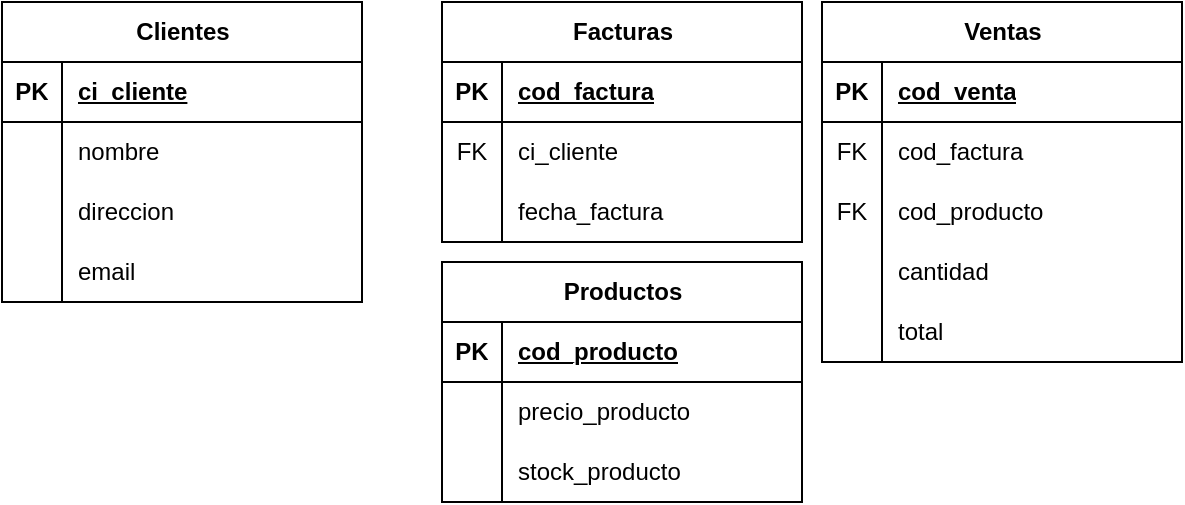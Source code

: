 <mxfile version="24.6.4" type="github" pages="2">
  <diagram name="MR" id="dAHvygyumCc2-ufgUH4W">
    <mxGraphModel dx="707" dy="379" grid="1" gridSize="10" guides="1" tooltips="1" connect="1" arrows="1" fold="1" page="1" pageScale="1" pageWidth="827" pageHeight="1169" math="0" shadow="0">
      <root>
        <mxCell id="0" />
        <mxCell id="1" parent="0" />
        <mxCell id="r6IS3-aTOQ0Z_-HejBsU-2" value="Clientes" style="shape=table;startSize=30;container=1;collapsible=1;childLayout=tableLayout;fixedRows=1;rowLines=0;fontStyle=1;align=center;resizeLast=1;html=1;" parent="1" vertex="1">
          <mxGeometry x="90" y="40" width="180" height="150" as="geometry" />
        </mxCell>
        <mxCell id="r6IS3-aTOQ0Z_-HejBsU-3" value="" style="shape=tableRow;horizontal=0;startSize=0;swimlaneHead=0;swimlaneBody=0;fillColor=none;collapsible=0;dropTarget=0;points=[[0,0.5],[1,0.5]];portConstraint=eastwest;top=0;left=0;right=0;bottom=1;" parent="r6IS3-aTOQ0Z_-HejBsU-2" vertex="1">
          <mxGeometry y="30" width="180" height="30" as="geometry" />
        </mxCell>
        <mxCell id="r6IS3-aTOQ0Z_-HejBsU-4" value="PK" style="shape=partialRectangle;connectable=0;fillColor=none;top=0;left=0;bottom=0;right=0;fontStyle=1;overflow=hidden;whiteSpace=wrap;html=1;" parent="r6IS3-aTOQ0Z_-HejBsU-3" vertex="1">
          <mxGeometry width="30" height="30" as="geometry">
            <mxRectangle width="30" height="30" as="alternateBounds" />
          </mxGeometry>
        </mxCell>
        <mxCell id="r6IS3-aTOQ0Z_-HejBsU-5" value="ci_cliente" style="shape=partialRectangle;connectable=0;fillColor=none;top=0;left=0;bottom=0;right=0;align=left;spacingLeft=6;fontStyle=5;overflow=hidden;whiteSpace=wrap;html=1;" parent="r6IS3-aTOQ0Z_-HejBsU-3" vertex="1">
          <mxGeometry x="30" width="150" height="30" as="geometry">
            <mxRectangle width="150" height="30" as="alternateBounds" />
          </mxGeometry>
        </mxCell>
        <mxCell id="r6IS3-aTOQ0Z_-HejBsU-6" value="" style="shape=tableRow;horizontal=0;startSize=0;swimlaneHead=0;swimlaneBody=0;fillColor=none;collapsible=0;dropTarget=0;points=[[0,0.5],[1,0.5]];portConstraint=eastwest;top=0;left=0;right=0;bottom=0;" parent="r6IS3-aTOQ0Z_-HejBsU-2" vertex="1">
          <mxGeometry y="60" width="180" height="30" as="geometry" />
        </mxCell>
        <mxCell id="r6IS3-aTOQ0Z_-HejBsU-7" value="" style="shape=partialRectangle;connectable=0;fillColor=none;top=0;left=0;bottom=0;right=0;editable=1;overflow=hidden;whiteSpace=wrap;html=1;" parent="r6IS3-aTOQ0Z_-HejBsU-6" vertex="1">
          <mxGeometry width="30" height="30" as="geometry">
            <mxRectangle width="30" height="30" as="alternateBounds" />
          </mxGeometry>
        </mxCell>
        <mxCell id="r6IS3-aTOQ0Z_-HejBsU-8" value="nombre" style="shape=partialRectangle;connectable=0;fillColor=none;top=0;left=0;bottom=0;right=0;align=left;spacingLeft=6;overflow=hidden;whiteSpace=wrap;html=1;" parent="r6IS3-aTOQ0Z_-HejBsU-6" vertex="1">
          <mxGeometry x="30" width="150" height="30" as="geometry">
            <mxRectangle width="150" height="30" as="alternateBounds" />
          </mxGeometry>
        </mxCell>
        <mxCell id="7yyJNHDcZ6JfChd-XxrF-1" value="" style="shape=tableRow;horizontal=0;startSize=0;swimlaneHead=0;swimlaneBody=0;fillColor=none;collapsible=0;dropTarget=0;points=[[0,0.5],[1,0.5]];portConstraint=eastwest;top=0;left=0;right=0;bottom=0;" parent="r6IS3-aTOQ0Z_-HejBsU-2" vertex="1">
          <mxGeometry y="90" width="180" height="30" as="geometry" />
        </mxCell>
        <mxCell id="7yyJNHDcZ6JfChd-XxrF-2" value="" style="shape=partialRectangle;connectable=0;fillColor=none;top=0;left=0;bottom=0;right=0;editable=1;overflow=hidden;whiteSpace=wrap;html=1;" parent="7yyJNHDcZ6JfChd-XxrF-1" vertex="1">
          <mxGeometry width="30" height="30" as="geometry">
            <mxRectangle width="30" height="30" as="alternateBounds" />
          </mxGeometry>
        </mxCell>
        <mxCell id="7yyJNHDcZ6JfChd-XxrF-3" value="direccion" style="shape=partialRectangle;connectable=0;fillColor=none;top=0;left=0;bottom=0;right=0;align=left;spacingLeft=6;overflow=hidden;whiteSpace=wrap;html=1;" parent="7yyJNHDcZ6JfChd-XxrF-1" vertex="1">
          <mxGeometry x="30" width="150" height="30" as="geometry">
            <mxRectangle width="150" height="30" as="alternateBounds" />
          </mxGeometry>
        </mxCell>
        <mxCell id="r6IS3-aTOQ0Z_-HejBsU-18" value="" style="shape=tableRow;horizontal=0;startSize=0;swimlaneHead=0;swimlaneBody=0;fillColor=none;collapsible=0;dropTarget=0;points=[[0,0.5],[1,0.5]];portConstraint=eastwest;top=0;left=0;right=0;bottom=0;" parent="r6IS3-aTOQ0Z_-HejBsU-2" vertex="1">
          <mxGeometry y="120" width="180" height="30" as="geometry" />
        </mxCell>
        <mxCell id="r6IS3-aTOQ0Z_-HejBsU-19" value="" style="shape=partialRectangle;connectable=0;fillColor=none;top=0;left=0;bottom=0;right=0;editable=1;overflow=hidden;whiteSpace=wrap;html=1;" parent="r6IS3-aTOQ0Z_-HejBsU-18" vertex="1">
          <mxGeometry width="30" height="30" as="geometry">
            <mxRectangle width="30" height="30" as="alternateBounds" />
          </mxGeometry>
        </mxCell>
        <mxCell id="r6IS3-aTOQ0Z_-HejBsU-20" value="email" style="shape=partialRectangle;connectable=0;fillColor=none;top=0;left=0;bottom=0;right=0;align=left;spacingLeft=6;overflow=hidden;whiteSpace=wrap;html=1;" parent="r6IS3-aTOQ0Z_-HejBsU-18" vertex="1">
          <mxGeometry x="30" width="150" height="30" as="geometry">
            <mxRectangle width="150" height="30" as="alternateBounds" />
          </mxGeometry>
        </mxCell>
        <mxCell id="r6IS3-aTOQ0Z_-HejBsU-21" value="Ventas" style="shape=table;startSize=30;container=1;collapsible=1;childLayout=tableLayout;fixedRows=1;rowLines=0;fontStyle=1;align=center;resizeLast=1;html=1;" parent="1" vertex="1">
          <mxGeometry x="500" y="40" width="180" height="180" as="geometry" />
        </mxCell>
        <mxCell id="r6IS3-aTOQ0Z_-HejBsU-22" value="" style="shape=tableRow;horizontal=0;startSize=0;swimlaneHead=0;swimlaneBody=0;fillColor=none;collapsible=0;dropTarget=0;points=[[0,0.5],[1,0.5]];portConstraint=eastwest;top=0;left=0;right=0;bottom=1;" parent="r6IS3-aTOQ0Z_-HejBsU-21" vertex="1">
          <mxGeometry y="30" width="180" height="30" as="geometry" />
        </mxCell>
        <mxCell id="r6IS3-aTOQ0Z_-HejBsU-23" value="PK" style="shape=partialRectangle;connectable=0;fillColor=none;top=0;left=0;bottom=0;right=0;fontStyle=1;overflow=hidden;whiteSpace=wrap;html=1;" parent="r6IS3-aTOQ0Z_-HejBsU-22" vertex="1">
          <mxGeometry width="30" height="30" as="geometry">
            <mxRectangle width="30" height="30" as="alternateBounds" />
          </mxGeometry>
        </mxCell>
        <mxCell id="r6IS3-aTOQ0Z_-HejBsU-24" value="cod_venta" style="shape=partialRectangle;connectable=0;fillColor=none;top=0;left=0;bottom=0;right=0;align=left;spacingLeft=6;fontStyle=5;overflow=hidden;whiteSpace=wrap;html=1;" parent="r6IS3-aTOQ0Z_-HejBsU-22" vertex="1">
          <mxGeometry x="30" width="150" height="30" as="geometry">
            <mxRectangle width="150" height="30" as="alternateBounds" />
          </mxGeometry>
        </mxCell>
        <mxCell id="r6IS3-aTOQ0Z_-HejBsU-25" value="" style="shape=tableRow;horizontal=0;startSize=0;swimlaneHead=0;swimlaneBody=0;fillColor=none;collapsible=0;dropTarget=0;points=[[0,0.5],[1,0.5]];portConstraint=eastwest;top=0;left=0;right=0;bottom=0;" parent="r6IS3-aTOQ0Z_-HejBsU-21" vertex="1">
          <mxGeometry y="60" width="180" height="30" as="geometry" />
        </mxCell>
        <mxCell id="r6IS3-aTOQ0Z_-HejBsU-26" value="FK" style="shape=partialRectangle;connectable=0;fillColor=none;top=0;left=0;bottom=0;right=0;editable=1;overflow=hidden;whiteSpace=wrap;html=1;" parent="r6IS3-aTOQ0Z_-HejBsU-25" vertex="1">
          <mxGeometry width="30" height="30" as="geometry">
            <mxRectangle width="30" height="30" as="alternateBounds" />
          </mxGeometry>
        </mxCell>
        <mxCell id="r6IS3-aTOQ0Z_-HejBsU-27" value="cod_factura" style="shape=partialRectangle;connectable=0;fillColor=none;top=0;left=0;bottom=0;right=0;align=left;spacingLeft=6;overflow=hidden;whiteSpace=wrap;html=1;fontStyle=0" parent="r6IS3-aTOQ0Z_-HejBsU-25" vertex="1">
          <mxGeometry x="30" width="150" height="30" as="geometry">
            <mxRectangle width="150" height="30" as="alternateBounds" />
          </mxGeometry>
        </mxCell>
        <mxCell id="r6IS3-aTOQ0Z_-HejBsU-60" style="shape=tableRow;horizontal=0;startSize=0;swimlaneHead=0;swimlaneBody=0;fillColor=none;collapsible=0;dropTarget=0;points=[[0,0.5],[1,0.5]];portConstraint=eastwest;top=0;left=0;right=0;bottom=0;" parent="r6IS3-aTOQ0Z_-HejBsU-21" vertex="1">
          <mxGeometry y="90" width="180" height="30" as="geometry" />
        </mxCell>
        <mxCell id="r6IS3-aTOQ0Z_-HejBsU-61" value="FK" style="shape=partialRectangle;connectable=0;fillColor=none;top=0;left=0;bottom=0;right=0;editable=1;overflow=hidden;whiteSpace=wrap;html=1;" parent="r6IS3-aTOQ0Z_-HejBsU-60" vertex="1">
          <mxGeometry width="30" height="30" as="geometry">
            <mxRectangle width="30" height="30" as="alternateBounds" />
          </mxGeometry>
        </mxCell>
        <mxCell id="r6IS3-aTOQ0Z_-HejBsU-62" value="cod_producto" style="shape=partialRectangle;connectable=0;fillColor=none;top=0;left=0;bottom=0;right=0;align=left;spacingLeft=6;overflow=hidden;whiteSpace=wrap;html=1;fontStyle=0" parent="r6IS3-aTOQ0Z_-HejBsU-60" vertex="1">
          <mxGeometry x="30" width="150" height="30" as="geometry">
            <mxRectangle width="150" height="30" as="alternateBounds" />
          </mxGeometry>
        </mxCell>
        <mxCell id="r6IS3-aTOQ0Z_-HejBsU-28" value="" style="shape=tableRow;horizontal=0;startSize=0;swimlaneHead=0;swimlaneBody=0;fillColor=none;collapsible=0;dropTarget=0;points=[[0,0.5],[1,0.5]];portConstraint=eastwest;top=0;left=0;right=0;bottom=0;" parent="r6IS3-aTOQ0Z_-HejBsU-21" vertex="1">
          <mxGeometry y="120" width="180" height="30" as="geometry" />
        </mxCell>
        <mxCell id="r6IS3-aTOQ0Z_-HejBsU-29" value="" style="shape=partialRectangle;connectable=0;fillColor=none;top=0;left=0;bottom=0;right=0;editable=1;overflow=hidden;whiteSpace=wrap;html=1;" parent="r6IS3-aTOQ0Z_-HejBsU-28" vertex="1">
          <mxGeometry width="30" height="30" as="geometry">
            <mxRectangle width="30" height="30" as="alternateBounds" />
          </mxGeometry>
        </mxCell>
        <mxCell id="r6IS3-aTOQ0Z_-HejBsU-30" value="cantidad" style="shape=partialRectangle;connectable=0;fillColor=none;top=0;left=0;bottom=0;right=0;align=left;spacingLeft=6;overflow=hidden;whiteSpace=wrap;html=1;" parent="r6IS3-aTOQ0Z_-HejBsU-28" vertex="1">
          <mxGeometry x="30" width="150" height="30" as="geometry">
            <mxRectangle width="150" height="30" as="alternateBounds" />
          </mxGeometry>
        </mxCell>
        <mxCell id="r6IS3-aTOQ0Z_-HejBsU-31" value="" style="shape=tableRow;horizontal=0;startSize=0;swimlaneHead=0;swimlaneBody=0;fillColor=none;collapsible=0;dropTarget=0;points=[[0,0.5],[1,0.5]];portConstraint=eastwest;top=0;left=0;right=0;bottom=0;" parent="r6IS3-aTOQ0Z_-HejBsU-21" vertex="1">
          <mxGeometry y="150" width="180" height="30" as="geometry" />
        </mxCell>
        <mxCell id="r6IS3-aTOQ0Z_-HejBsU-32" value="" style="shape=partialRectangle;connectable=0;fillColor=none;top=0;left=0;bottom=0;right=0;editable=1;overflow=hidden;whiteSpace=wrap;html=1;" parent="r6IS3-aTOQ0Z_-HejBsU-31" vertex="1">
          <mxGeometry width="30" height="30" as="geometry">
            <mxRectangle width="30" height="30" as="alternateBounds" />
          </mxGeometry>
        </mxCell>
        <mxCell id="r6IS3-aTOQ0Z_-HejBsU-33" value="&lt;div&gt;&lt;span style=&quot;background-color: initial;&quot;&gt;total&lt;/span&gt;&lt;br&gt;&lt;/div&gt;" style="shape=partialRectangle;connectable=0;fillColor=none;top=0;left=0;bottom=0;right=0;align=left;spacingLeft=6;overflow=hidden;whiteSpace=wrap;html=1;" parent="r6IS3-aTOQ0Z_-HejBsU-31" vertex="1">
          <mxGeometry x="30" width="150" height="30" as="geometry">
            <mxRectangle width="150" height="30" as="alternateBounds" />
          </mxGeometry>
        </mxCell>
        <mxCell id="r6IS3-aTOQ0Z_-HejBsU-40" value="Facturas" style="shape=table;startSize=30;container=1;collapsible=1;childLayout=tableLayout;fixedRows=1;rowLines=0;fontStyle=1;align=center;resizeLast=1;html=1;" parent="1" vertex="1">
          <mxGeometry x="310" y="40" width="180" height="120" as="geometry" />
        </mxCell>
        <mxCell id="r6IS3-aTOQ0Z_-HejBsU-41" value="" style="shape=tableRow;horizontal=0;startSize=0;swimlaneHead=0;swimlaneBody=0;fillColor=none;collapsible=0;dropTarget=0;points=[[0,0.5],[1,0.5]];portConstraint=eastwest;top=0;left=0;right=0;bottom=1;" parent="r6IS3-aTOQ0Z_-HejBsU-40" vertex="1">
          <mxGeometry y="30" width="180" height="30" as="geometry" />
        </mxCell>
        <mxCell id="r6IS3-aTOQ0Z_-HejBsU-42" value="PK" style="shape=partialRectangle;connectable=0;fillColor=none;top=0;left=0;bottom=0;right=0;fontStyle=1;overflow=hidden;whiteSpace=wrap;html=1;" parent="r6IS3-aTOQ0Z_-HejBsU-41" vertex="1">
          <mxGeometry width="30" height="30" as="geometry">
            <mxRectangle width="30" height="30" as="alternateBounds" />
          </mxGeometry>
        </mxCell>
        <mxCell id="r6IS3-aTOQ0Z_-HejBsU-43" value="cod_factura" style="shape=partialRectangle;connectable=0;fillColor=none;top=0;left=0;bottom=0;right=0;align=left;spacingLeft=6;fontStyle=5;overflow=hidden;whiteSpace=wrap;html=1;" parent="r6IS3-aTOQ0Z_-HejBsU-41" vertex="1">
          <mxGeometry x="30" width="150" height="30" as="geometry">
            <mxRectangle width="150" height="30" as="alternateBounds" />
          </mxGeometry>
        </mxCell>
        <mxCell id="r6IS3-aTOQ0Z_-HejBsU-66" style="shape=tableRow;horizontal=0;startSize=0;swimlaneHead=0;swimlaneBody=0;fillColor=none;collapsible=0;dropTarget=0;points=[[0,0.5],[1,0.5]];portConstraint=eastwest;top=0;left=0;right=0;bottom=0;" parent="r6IS3-aTOQ0Z_-HejBsU-40" vertex="1">
          <mxGeometry y="60" width="180" height="30" as="geometry" />
        </mxCell>
        <mxCell id="r6IS3-aTOQ0Z_-HejBsU-67" value="FK" style="shape=partialRectangle;connectable=0;fillColor=none;top=0;left=0;bottom=0;right=0;editable=1;overflow=hidden;whiteSpace=wrap;html=1;" parent="r6IS3-aTOQ0Z_-HejBsU-66" vertex="1">
          <mxGeometry width="30" height="30" as="geometry">
            <mxRectangle width="30" height="30" as="alternateBounds" />
          </mxGeometry>
        </mxCell>
        <mxCell id="r6IS3-aTOQ0Z_-HejBsU-68" value="ci_cliente" style="shape=partialRectangle;connectable=0;fillColor=none;top=0;left=0;bottom=0;right=0;align=left;spacingLeft=6;overflow=hidden;whiteSpace=wrap;html=1;" parent="r6IS3-aTOQ0Z_-HejBsU-66" vertex="1">
          <mxGeometry x="30" width="150" height="30" as="geometry">
            <mxRectangle width="150" height="30" as="alternateBounds" />
          </mxGeometry>
        </mxCell>
        <mxCell id="r6IS3-aTOQ0Z_-HejBsU-53" value="" style="shape=tableRow;horizontal=0;startSize=0;swimlaneHead=0;swimlaneBody=0;fillColor=none;collapsible=0;dropTarget=0;points=[[0,0.5],[1,0.5]];portConstraint=eastwest;top=0;left=0;right=0;bottom=0;" parent="r6IS3-aTOQ0Z_-HejBsU-40" vertex="1">
          <mxGeometry y="90" width="180" height="30" as="geometry" />
        </mxCell>
        <mxCell id="r6IS3-aTOQ0Z_-HejBsU-54" value="" style="shape=partialRectangle;connectable=0;fillColor=none;top=0;left=0;bottom=0;right=0;editable=1;overflow=hidden;whiteSpace=wrap;html=1;" parent="r6IS3-aTOQ0Z_-HejBsU-53" vertex="1">
          <mxGeometry width="30" height="30" as="geometry">
            <mxRectangle width="30" height="30" as="alternateBounds" />
          </mxGeometry>
        </mxCell>
        <mxCell id="r6IS3-aTOQ0Z_-HejBsU-55" value="fecha_factura" style="shape=partialRectangle;connectable=0;fillColor=none;top=0;left=0;bottom=0;right=0;align=left;spacingLeft=6;overflow=hidden;whiteSpace=wrap;html=1;" parent="r6IS3-aTOQ0Z_-HejBsU-53" vertex="1">
          <mxGeometry x="30" width="150" height="30" as="geometry">
            <mxRectangle width="150" height="30" as="alternateBounds" />
          </mxGeometry>
        </mxCell>
        <mxCell id="r6IS3-aTOQ0Z_-HejBsU-69" value="Productos" style="shape=table;startSize=30;container=1;collapsible=1;childLayout=tableLayout;fixedRows=1;rowLines=0;fontStyle=1;align=center;resizeLast=1;html=1;" parent="1" vertex="1">
          <mxGeometry x="310" y="170" width="180" height="120" as="geometry" />
        </mxCell>
        <mxCell id="r6IS3-aTOQ0Z_-HejBsU-70" value="" style="shape=tableRow;horizontal=0;startSize=0;swimlaneHead=0;swimlaneBody=0;fillColor=none;collapsible=0;dropTarget=0;points=[[0,0.5],[1,0.5]];portConstraint=eastwest;top=0;left=0;right=0;bottom=1;" parent="r6IS3-aTOQ0Z_-HejBsU-69" vertex="1">
          <mxGeometry y="30" width="180" height="30" as="geometry" />
        </mxCell>
        <mxCell id="r6IS3-aTOQ0Z_-HejBsU-71" value="PK" style="shape=partialRectangle;connectable=0;fillColor=none;top=0;left=0;bottom=0;right=0;fontStyle=1;overflow=hidden;whiteSpace=wrap;html=1;" parent="r6IS3-aTOQ0Z_-HejBsU-70" vertex="1">
          <mxGeometry width="30" height="30" as="geometry">
            <mxRectangle width="30" height="30" as="alternateBounds" />
          </mxGeometry>
        </mxCell>
        <mxCell id="r6IS3-aTOQ0Z_-HejBsU-72" value="cod_producto" style="shape=partialRectangle;connectable=0;fillColor=none;top=0;left=0;bottom=0;right=0;align=left;spacingLeft=6;fontStyle=5;overflow=hidden;whiteSpace=wrap;html=1;" parent="r6IS3-aTOQ0Z_-HejBsU-70" vertex="1">
          <mxGeometry x="30" width="150" height="30" as="geometry">
            <mxRectangle width="150" height="30" as="alternateBounds" />
          </mxGeometry>
        </mxCell>
        <mxCell id="r6IS3-aTOQ0Z_-HejBsU-76" style="shape=tableRow;horizontal=0;startSize=0;swimlaneHead=0;swimlaneBody=0;fillColor=none;collapsible=0;dropTarget=0;points=[[0,0.5],[1,0.5]];portConstraint=eastwest;top=0;left=0;right=0;bottom=0;" parent="r6IS3-aTOQ0Z_-HejBsU-69" vertex="1">
          <mxGeometry y="60" width="180" height="30" as="geometry" />
        </mxCell>
        <mxCell id="r6IS3-aTOQ0Z_-HejBsU-77" value="" style="shape=partialRectangle;connectable=0;fillColor=none;top=0;left=0;bottom=0;right=0;editable=1;overflow=hidden;whiteSpace=wrap;html=1;" parent="r6IS3-aTOQ0Z_-HejBsU-76" vertex="1">
          <mxGeometry width="30" height="30" as="geometry">
            <mxRectangle width="30" height="30" as="alternateBounds" />
          </mxGeometry>
        </mxCell>
        <mxCell id="r6IS3-aTOQ0Z_-HejBsU-78" value="precio_producto" style="shape=partialRectangle;connectable=0;fillColor=none;top=0;left=0;bottom=0;right=0;align=left;spacingLeft=6;overflow=hidden;whiteSpace=wrap;html=1;fontStyle=0" parent="r6IS3-aTOQ0Z_-HejBsU-76" vertex="1">
          <mxGeometry x="30" width="150" height="30" as="geometry">
            <mxRectangle width="150" height="30" as="alternateBounds" />
          </mxGeometry>
        </mxCell>
        <mxCell id="r6IS3-aTOQ0Z_-HejBsU-79" value="" style="shape=tableRow;horizontal=0;startSize=0;swimlaneHead=0;swimlaneBody=0;fillColor=none;collapsible=0;dropTarget=0;points=[[0,0.5],[1,0.5]];portConstraint=eastwest;top=0;left=0;right=0;bottom=0;" parent="r6IS3-aTOQ0Z_-HejBsU-69" vertex="1">
          <mxGeometry y="90" width="180" height="30" as="geometry" />
        </mxCell>
        <mxCell id="r6IS3-aTOQ0Z_-HejBsU-80" value="" style="shape=partialRectangle;connectable=0;fillColor=none;top=0;left=0;bottom=0;right=0;editable=1;overflow=hidden;whiteSpace=wrap;html=1;" parent="r6IS3-aTOQ0Z_-HejBsU-79" vertex="1">
          <mxGeometry width="30" height="30" as="geometry">
            <mxRectangle width="30" height="30" as="alternateBounds" />
          </mxGeometry>
        </mxCell>
        <mxCell id="r6IS3-aTOQ0Z_-HejBsU-81" value="stock_producto" style="shape=partialRectangle;connectable=0;fillColor=none;top=0;left=0;bottom=0;right=0;align=left;spacingLeft=6;overflow=hidden;whiteSpace=wrap;html=1;" parent="r6IS3-aTOQ0Z_-HejBsU-79" vertex="1">
          <mxGeometry x="30" width="150" height="30" as="geometry">
            <mxRectangle width="150" height="30" as="alternateBounds" />
          </mxGeometry>
        </mxCell>
      </root>
    </mxGraphModel>
  </diagram>
  <diagram id="_ScZSp_hed-X3LuGUOM6" name="Página-2">
    <mxGraphModel dx="884" dy="474" grid="1" gridSize="10" guides="1" tooltips="1" connect="1" arrows="1" fold="1" page="1" pageScale="1" pageWidth="827" pageHeight="1169" math="0" shadow="0">
      <root>
        <mxCell id="0" />
        <mxCell id="1" parent="0" />
        <mxCell id="siaEKuhED6er_JLjQCig-2" style="edgeStyle=orthogonalEdgeStyle;rounded=0;orthogonalLoop=1;jettySize=auto;html=1;" edge="1" parent="1" source="siaEKuhED6er_JLjQCig-1" target="siaEKuhED6er_JLjQCig-3">
          <mxGeometry relative="1" as="geometry">
            <mxPoint x="480" y="640" as="targetPoint" />
          </mxGeometry>
        </mxCell>
        <mxCell id="siaEKuhED6er_JLjQCig-1" value="Cliente" style="rounded=0;whiteSpace=wrap;html=1;" vertex="1" parent="1">
          <mxGeometry x="240" y="610" width="120" height="60" as="geometry" />
        </mxCell>
        <mxCell id="siaEKuhED6er_JLjQCig-4" style="edgeStyle=orthogonalEdgeStyle;rounded=0;orthogonalLoop=1;jettySize=auto;html=1;" edge="1" parent="1" source="siaEKuhED6er_JLjQCig-3" target="siaEKuhED6er_JLjQCig-5">
          <mxGeometry relative="1" as="geometry">
            <mxPoint x="640" y="640" as="targetPoint" />
          </mxGeometry>
        </mxCell>
        <mxCell id="siaEKuhED6er_JLjQCig-3" value="realiza&lt;div&gt;una&lt;/div&gt;" style="rhombus;whiteSpace=wrap;html=1;" vertex="1" parent="1">
          <mxGeometry x="440" y="600" width="80" height="80" as="geometry" />
        </mxCell>
        <mxCell id="siaEKuhED6er_JLjQCig-6" style="edgeStyle=orthogonalEdgeStyle;rounded=0;orthogonalLoop=1;jettySize=auto;html=1;" edge="1" parent="1" source="siaEKuhED6er_JLjQCig-8" target="siaEKuhED6er_JLjQCig-7">
          <mxGeometry relative="1" as="geometry">
            <mxPoint x="850" y="640" as="targetPoint" />
          </mxGeometry>
        </mxCell>
        <mxCell id="siaEKuhED6er_JLjQCig-10" style="edgeStyle=orthogonalEdgeStyle;rounded=0;orthogonalLoop=1;jettySize=auto;html=1;" edge="1" parent="1" source="siaEKuhED6er_JLjQCig-5" target="siaEKuhED6er_JLjQCig-11">
          <mxGeometry relative="1" as="geometry">
            <mxPoint x="640" y="760.0" as="targetPoint" />
          </mxGeometry>
        </mxCell>
        <mxCell id="siaEKuhED6er_JLjQCig-5" value="Devolucion" style="rounded=0;whiteSpace=wrap;html=1;" vertex="1" parent="1">
          <mxGeometry x="580" y="610" width="120" height="60" as="geometry" />
        </mxCell>
        <mxCell id="siaEKuhED6er_JLjQCig-14" style="edgeStyle=orthogonalEdgeStyle;rounded=0;orthogonalLoop=1;jettySize=auto;html=1;" edge="1" parent="1" source="siaEKuhED6er_JLjQCig-7" target="siaEKuhED6er_JLjQCig-15">
          <mxGeometry relative="1" as="geometry">
            <mxPoint x="950" y="730" as="targetPoint" />
          </mxGeometry>
        </mxCell>
        <mxCell id="siaEKuhED6er_JLjQCig-7" value="Equipo_atencion" style="rounded=0;whiteSpace=wrap;html=1;" vertex="1" parent="1">
          <mxGeometry x="890" y="610" width="120" height="60" as="geometry" />
        </mxCell>
        <mxCell id="siaEKuhED6er_JLjQCig-9" value="" style="edgeStyle=orthogonalEdgeStyle;rounded=0;orthogonalLoop=1;jettySize=auto;html=1;" edge="1" parent="1" source="siaEKuhED6er_JLjQCig-5" target="siaEKuhED6er_JLjQCig-8">
          <mxGeometry relative="1" as="geometry">
            <mxPoint x="890" y="640" as="targetPoint" />
            <mxPoint x="700" y="640" as="sourcePoint" />
          </mxGeometry>
        </mxCell>
        <mxCell id="siaEKuhED6er_JLjQCig-8" value="gestionada&lt;div&gt;por&lt;/div&gt;" style="rhombus;whiteSpace=wrap;html=1;" vertex="1" parent="1">
          <mxGeometry x="747" y="600" width="80" height="80" as="geometry" />
        </mxCell>
        <mxCell id="siaEKuhED6er_JLjQCig-12" style="edgeStyle=orthogonalEdgeStyle;rounded=0;orthogonalLoop=1;jettySize=auto;html=1;" edge="1" parent="1" source="siaEKuhED6er_JLjQCig-11" target="siaEKuhED6er_JLjQCig-13">
          <mxGeometry relative="1" as="geometry">
            <mxPoint x="640" y="870" as="targetPoint" />
          </mxGeometry>
        </mxCell>
        <mxCell id="siaEKuhED6er_JLjQCig-11" value="coordinada&lt;div&gt;por&lt;/div&gt;" style="rhombus;whiteSpace=wrap;html=1;" vertex="1" parent="1">
          <mxGeometry x="600" y="720.0" width="80" height="80" as="geometry" />
        </mxCell>
        <mxCell id="siaEKuhED6er_JLjQCig-13" value="Dep_logistica" style="rounded=0;whiteSpace=wrap;html=1;" vertex="1" parent="1">
          <mxGeometry x="580" y="840" width="120" height="60" as="geometry" />
        </mxCell>
        <mxCell id="siaEKuhED6er_JLjQCig-16" style="edgeStyle=orthogonalEdgeStyle;rounded=0;orthogonalLoop=1;jettySize=auto;html=1;" edge="1" parent="1" source="siaEKuhED6er_JLjQCig-15" target="siaEKuhED6er_JLjQCig-17">
          <mxGeometry relative="1" as="geometry">
            <mxPoint x="950" y="850" as="targetPoint" />
          </mxGeometry>
        </mxCell>
        <mxCell id="siaEKuhED6er_JLjQCig-15" value="supervisado&lt;div&gt;por&lt;/div&gt;" style="rhombus;whiteSpace=wrap;html=1;" vertex="1" parent="1">
          <mxGeometry x="910" y="720" width="80" height="80" as="geometry" />
        </mxCell>
        <mxCell id="siaEKuhED6er_JLjQCig-17" value="Gerencia" style="rounded=0;whiteSpace=wrap;html=1;" vertex="1" parent="1">
          <mxGeometry x="890" y="840" width="120" height="60" as="geometry" />
        </mxCell>
        <mxCell id="siaEKuhED6er_JLjQCig-19" value="ci_cliente" style="rounded=0;whiteSpace=wrap;html=1;fontStyle=4;fillColor=#d5e8d4;strokeColor=#82b366;" vertex="1" parent="1">
          <mxGeometry x="120" y="588" width="60" height="25.29" as="geometry" />
        </mxCell>
        <mxCell id="siaEKuhED6er_JLjQCig-21" value="nombre" style="rounded=0;whiteSpace=wrap;html=1;" vertex="1" parent="1">
          <mxGeometry x="120" y="623.36" width="60" height="25.29" as="geometry" />
        </mxCell>
        <mxCell id="siaEKuhED6er_JLjQCig-22" value="email" style="rounded=0;whiteSpace=wrap;html=1;" vertex="1" parent="1">
          <mxGeometry x="120" y="656" width="60" height="25.29" as="geometry" />
        </mxCell>
        <mxCell id="NBhkVEHa74fAp-JI4q7v-1" value="direccion" style="rounded=0;whiteSpace=wrap;html=1;" vertex="1" parent="1">
          <mxGeometry x="120" y="690.71" width="60" height="25.29" as="geometry" />
        </mxCell>
        <mxCell id="NBhkVEHa74fAp-JI4q7v-2" value="id_devolucion" style="rounded=0;whiteSpace=wrap;html=1;fontStyle=4;fillColor=#d5e8d4;strokeColor=#82b366;" vertex="1" parent="1">
          <mxGeometry x="460" y="550" width="90" height="25.29" as="geometry" />
        </mxCell>
        <mxCell id="NBhkVEHa74fAp-JI4q7v-3" value="fecha" style="rounded=0;whiteSpace=wrap;html=1;" vertex="1" parent="1">
          <mxGeometry x="710" y="550" width="60" height="25.29" as="geometry" />
        </mxCell>
        <mxCell id="NBhkVEHa74fAp-JI4q7v-4" value="estado" style="rounded=0;whiteSpace=wrap;html=1;" vertex="1" parent="1">
          <mxGeometry x="630" y="550" width="60" height="25.29" as="geometry" />
        </mxCell>
        <mxCell id="NBhkVEHa74fAp-JI4q7v-5" value="ci_empleado" style="rounded=0;whiteSpace=wrap;html=1;fontStyle=4;fillColor=#d5e8d4;strokeColor=#82b366;" vertex="1" parent="1">
          <mxGeometry x="830" y="550" width="80" height="25.29" as="geometry" />
        </mxCell>
        <mxCell id="NBhkVEHa74fAp-JI4q7v-6" value="nombre" style="rounded=0;whiteSpace=wrap;html=1;" vertex="1" parent="1">
          <mxGeometry x="920" y="550" width="60" height="25.29" as="geometry" />
        </mxCell>
        <mxCell id="NBhkVEHa74fAp-JI4q7v-7" value="departamento" style="rounded=0;whiteSpace=wrap;html=1;" vertex="1" parent="1">
          <mxGeometry x="990" y="550" width="90" height="25.29" as="geometry" />
        </mxCell>
        <mxCell id="NBhkVEHa74fAp-JI4q7v-8" value="id_logistica" style="rounded=0;whiteSpace=wrap;html=1;fontStyle=4;fillColor=#d5e8d4;strokeColor=#82b366;" vertex="1" parent="1">
          <mxGeometry x="430" y="930" width="80" height="25.29" as="geometry" />
        </mxCell>
        <mxCell id="NBhkVEHa74fAp-JI4q7v-9" value="tipo" style="rounded=0;whiteSpace=wrap;html=1;" vertex="1" parent="1">
          <mxGeometry x="520" y="930" width="80" height="25.29" as="geometry" />
        </mxCell>
        <mxCell id="NBhkVEHa74fAp-JI4q7v-10" value="estado" style="rounded=0;whiteSpace=wrap;html=1;" vertex="1" parent="1">
          <mxGeometry x="610" y="930" width="80" height="25.29" as="geometry" />
        </mxCell>
        <mxCell id="NBhkVEHa74fAp-JI4q7v-11" value="ci_gerente" style="rounded=0;whiteSpace=wrap;html=1;fontStyle=4;fillColor=#d5e8d4;strokeColor=#82b366;" vertex="1" parent="1">
          <mxGeometry x="820" y="930" width="80" height="25.29" as="geometry" />
        </mxCell>
        <mxCell id="NBhkVEHa74fAp-JI4q7v-12" value="nombre" style="rounded=0;whiteSpace=wrap;html=1;" vertex="1" parent="1">
          <mxGeometry x="910" y="930" width="80" height="25.29" as="geometry" />
        </mxCell>
        <mxCell id="NBhkVEHa74fAp-JI4q7v-13" value="area" style="rounded=0;whiteSpace=wrap;html=1;" vertex="1" parent="1">
          <mxGeometry x="1000" y="930" width="80" height="25.29" as="geometry" />
        </mxCell>
        <mxCell id="NBhkVEHa74fAp-JI4q7v-15" value="ci_cliente" style="rounded=0;whiteSpace=wrap;html=1;fillColor=#dae8fc;strokeColor=#6c8ebf;" vertex="1" parent="1">
          <mxGeometry x="560" y="550" width="60" height="25.29" as="geometry" />
        </mxCell>
        <mxCell id="NBhkVEHa74fAp-JI4q7v-16" value="nombre" style="rounded=0;whiteSpace=wrap;html=1;fontStyle=4" vertex="1" parent="1">
          <mxGeometry x="1550" y="550" width="60" height="25.29" as="geometry" />
        </mxCell>
        <mxCell id="NBhkVEHa74fAp-JI4q7v-17" value="id_devolucion" style="rounded=0;whiteSpace=wrap;html=1;fontStyle=0;fillColor=#dae8fc;strokeColor=#6c8ebf;" vertex="1" parent="1">
          <mxGeometry x="1090" y="550" width="90" height="25.29" as="geometry" />
        </mxCell>
        <mxCell id="NBhkVEHa74fAp-JI4q7v-18" value="id_devolucion" style="rounded=0;whiteSpace=wrap;html=1;fontStyle=0;fillColor=#dae8fc;strokeColor=#6c8ebf;" vertex="1" parent="1">
          <mxGeometry x="700" y="930" width="90" height="25.29" as="geometry" />
        </mxCell>
      </root>
    </mxGraphModel>
  </diagram>
</mxfile>
